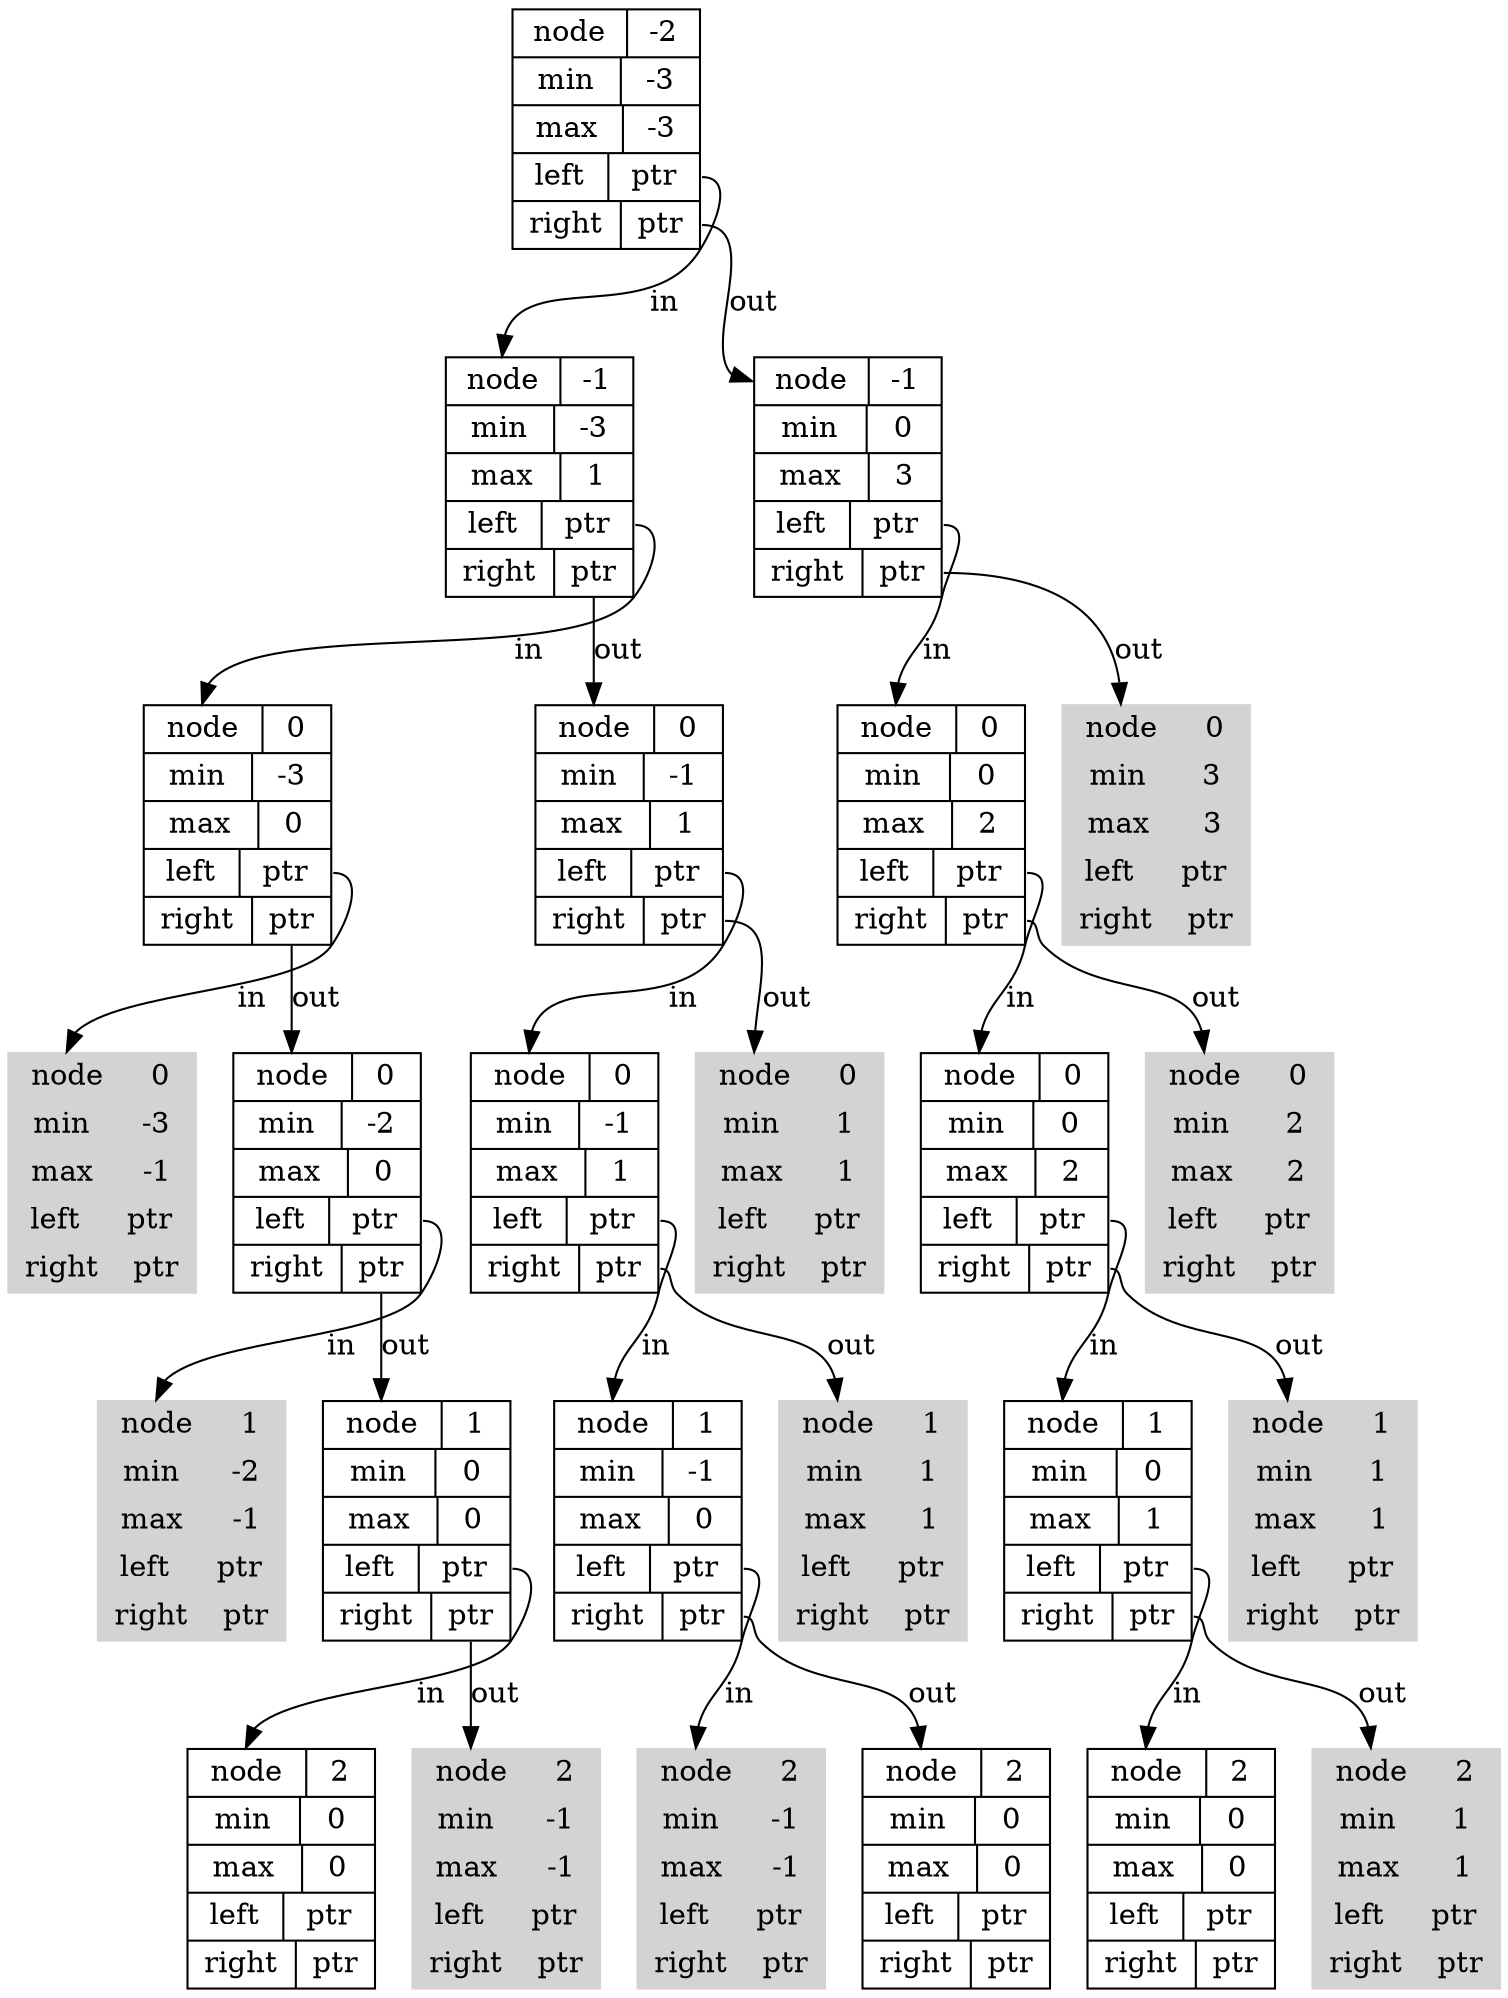 digraph G {

    // Input array is: [-2, -1, 0, 0, 1, 2]

    node [shape = record];

    node0[label = "{{<f0> node | -2 }| {<f1> min | -3} | {<f2> max| -3} | {<f3> left | <f4> ptr} | {<f5> right | <f6> ptr}} "];

    node1[label = "{{<f0> node | -1 }| {<f1> min | -3} | {<f2> max| 1} | {<f3> left | <f4> ptr} | {<f5> right | <f6> ptr}} "];
    node2[label = "{{<f0> node | -1 }| {<f1> min | 0} | {<f2> max| 3} | {<f3> left | <f4> ptr} | {<f5> right | <f6> ptr}} "];

    node3[label = "{{<f0> node | 0 }| {<f1> min | -3} | {<f2> max| 0} | {<f3> left | <f4> ptr} | {<f5> right | <f6> ptr}} "];
    node4[label = "{{<f0> node | 0 }| {<f1> min | -1} | {<f2> max| 1} | {<f3> left | <f4> ptr} | {<f5> right | <f6> ptr}} "];

    node5[label = "{{<f0> node | 0 }| {<f1> min | 0} | {<f2> max| 2} | {<f3> left | <f4> ptr} | {<f5> right | <f6> ptr}} "];
    node6[label = "{{<f0> node | 0 }| {<f1> min | 3} | {<f2> max| 3} | {<f3> left | <f4> ptr} | {<f5> right | <f6> ptr}} ", color=lightgray, style=filled];

    node7[label = "{{<f0> node | 0 }| {<f1> min | -3} | {<f2> max| -1} | {<f3> left | <f4> ptr} | {<f5> right | <f6> ptr}} ", color=lightgray, style=filled];
    node8[label = "{{<f0> node | 0 }| {<f1> min | -2} | {<f2> max| 0} | {<f3> left | <f4> ptr} | {<f5> right | <f6> ptr}} "];

    node9[label = "{{<f0> node | 0 }| {<f1> min | -1} | {<f2> max| 1} | {<f3> left | <f4> ptr} | {<f5> right | <f6> ptr}} "];
    node10[label = "{{<f0> node | 0 }| {<f1> min | 1} | {<f2> max| 1} | {<f3> left | <f4> ptr} | {<f5> right | <f6> ptr}} ", color=lightgray, style=filled];

    node11[label = "{{<f0> node | 0 }| {<f1> min | 0} | {<f2> max| 2} | {<f3> left | <f4> ptr} | {<f5> right | <f6> ptr}} "];
    node12[label = "{{<f0> node | 0 }| {<f1> min | 2} | {<f2> max| 2} | {<f3> left | <f4> ptr} | {<f5> right | <f6> ptr}} ", color=lightgray, style=filled];

    node13[label = "{{<f0> node | 1 }| {<f1> min | -2} | {<f2> max| -1} | {<f3> left | <f4> ptr} | {<f5> right | <f6> ptr}} ", color=lightgray, style=filled];
    node14[label = "{{<f0> node | 1 }| {<f1> min | 0} | {<f2> max| 0} | {<f3> left | <f4> ptr} | {<f5> right | <f6> ptr}} "];

    node15[label = "{{<f0> node | 1 }| {<f1> min | -1} | {<f2> max| 0} | {<f3> left | <f4> ptr} | {<f5> right | <f6> ptr}} "];
    node16[label = "{{<f0> node | 1 }| {<f1> min | 1} | {<f2> max| 1} | {<f3> left | <f4> ptr} | {<f5> right | <f6> ptr}} ", color=lightgray, style=filled];

    node17[label = "{{<f0> node | 1 }| {<f1> min | 0} | {<f2> max| 1} | {<f3> left | <f4> ptr} | {<f5> right | <f6> ptr}} "];
    node18[label = "{{<f0> node | 1 }| {<f1> min | 1} | {<f2> max| 1} | {<f3> left | <f4> ptr} | {<f5> right | <f6> ptr}} ", color=lightgray, style=filled];

    node19[label = "{{<f0> node | 2 }| {<f1> min | 0} | {<f2> max| 0} | {<f3> left | <f4> ptr} | {<f5> right | <f6> ptr}} "];
    node20[label = "{{<f0> node | 2 }| {<f1> min | -1} | {<f2> max| -1} | {<f3> left | <f4> ptr} | {<f5> right | <f6> ptr}} ", color=lightgray, style=filled];

    node21[label = "{{<f0> node | 2 }| {<f1> min | -1} | {<f2> max| -1} | {<f3> left | <f4> ptr} | {<f5> right | <f6> ptr}} ", color=lightgray, style=filled];
    node22[label = "{{<f0> node | 2 }| {<f1> min | 0} | {<f2> max| 0} | {<f3> left | <f4> ptr} | {<f5> right | <f6> ptr}} "];

    node23[label = "{{<f0> node | 2 }| {<f1> min | 0} | {<f2> max| 0} | {<f3> left | <f4> ptr} | {<f5> right | <f6> ptr}} "];
    node24[label = "{{<f0> node | 2 }| {<f1> min | 1} | {<f2> max| 1} | {<f3> left | <f4> ptr} | {<f5> right | <f6> ptr}} ", color=lightgray, style=filled];

    "node0":f4 -> "node1":f0 [label = "in"];
    "node0":f6 -> "node2":f0 [label = "out"];

    "node1":f4 -> "node3":f0 [label = "in"];
    "node1":f6 -> "node4":f0 [label = "out"];

    "node2":f4 -> "node5":f0 [label = "in"];
    "node2":f6 -> "node6":f0 [label = "out"];

    "node3":f4 -> "node7":f0 [label = "in"];
    "node3":f6 -> "node8":f0 [label = "out"];

    "node4":f4 -> "node9":f0 [label = "in"];
    "node4":f6 -> "node10":f0 [label = "out"];

    "node5":f4 -> "node11":f0 [label = "in"];
    "node5":f6 -> "node12":f0 [label = "out"];

    "node8":f4 -> "node13":f0 [label = "in"];
    "node8":f6 -> "node14":f0 [label = "out"];

    "node9":f4 -> "node15":f0 [label = "in"];
    "node9":f6 -> "node16":f0 [label = "out"];

    "node11":f4 -> "node17":f0 [label = "in"];
    "node11":f6 -> "node18":f0 [label = "out"];

    "node14":f4 -> "node19":f0 [label = "in"];
    "node14":f6 -> "node20":f0 [label = "out"];

    "node15":f4 -> "node21":f0 [label = "in"];
    "node15":f6 -> "node22":f0 [label = "out"];

    "node17":f4 -> "node23":f0 [label = "in"];
    "node17":f6 -> "node24":f0 [label = "out"];

    
}